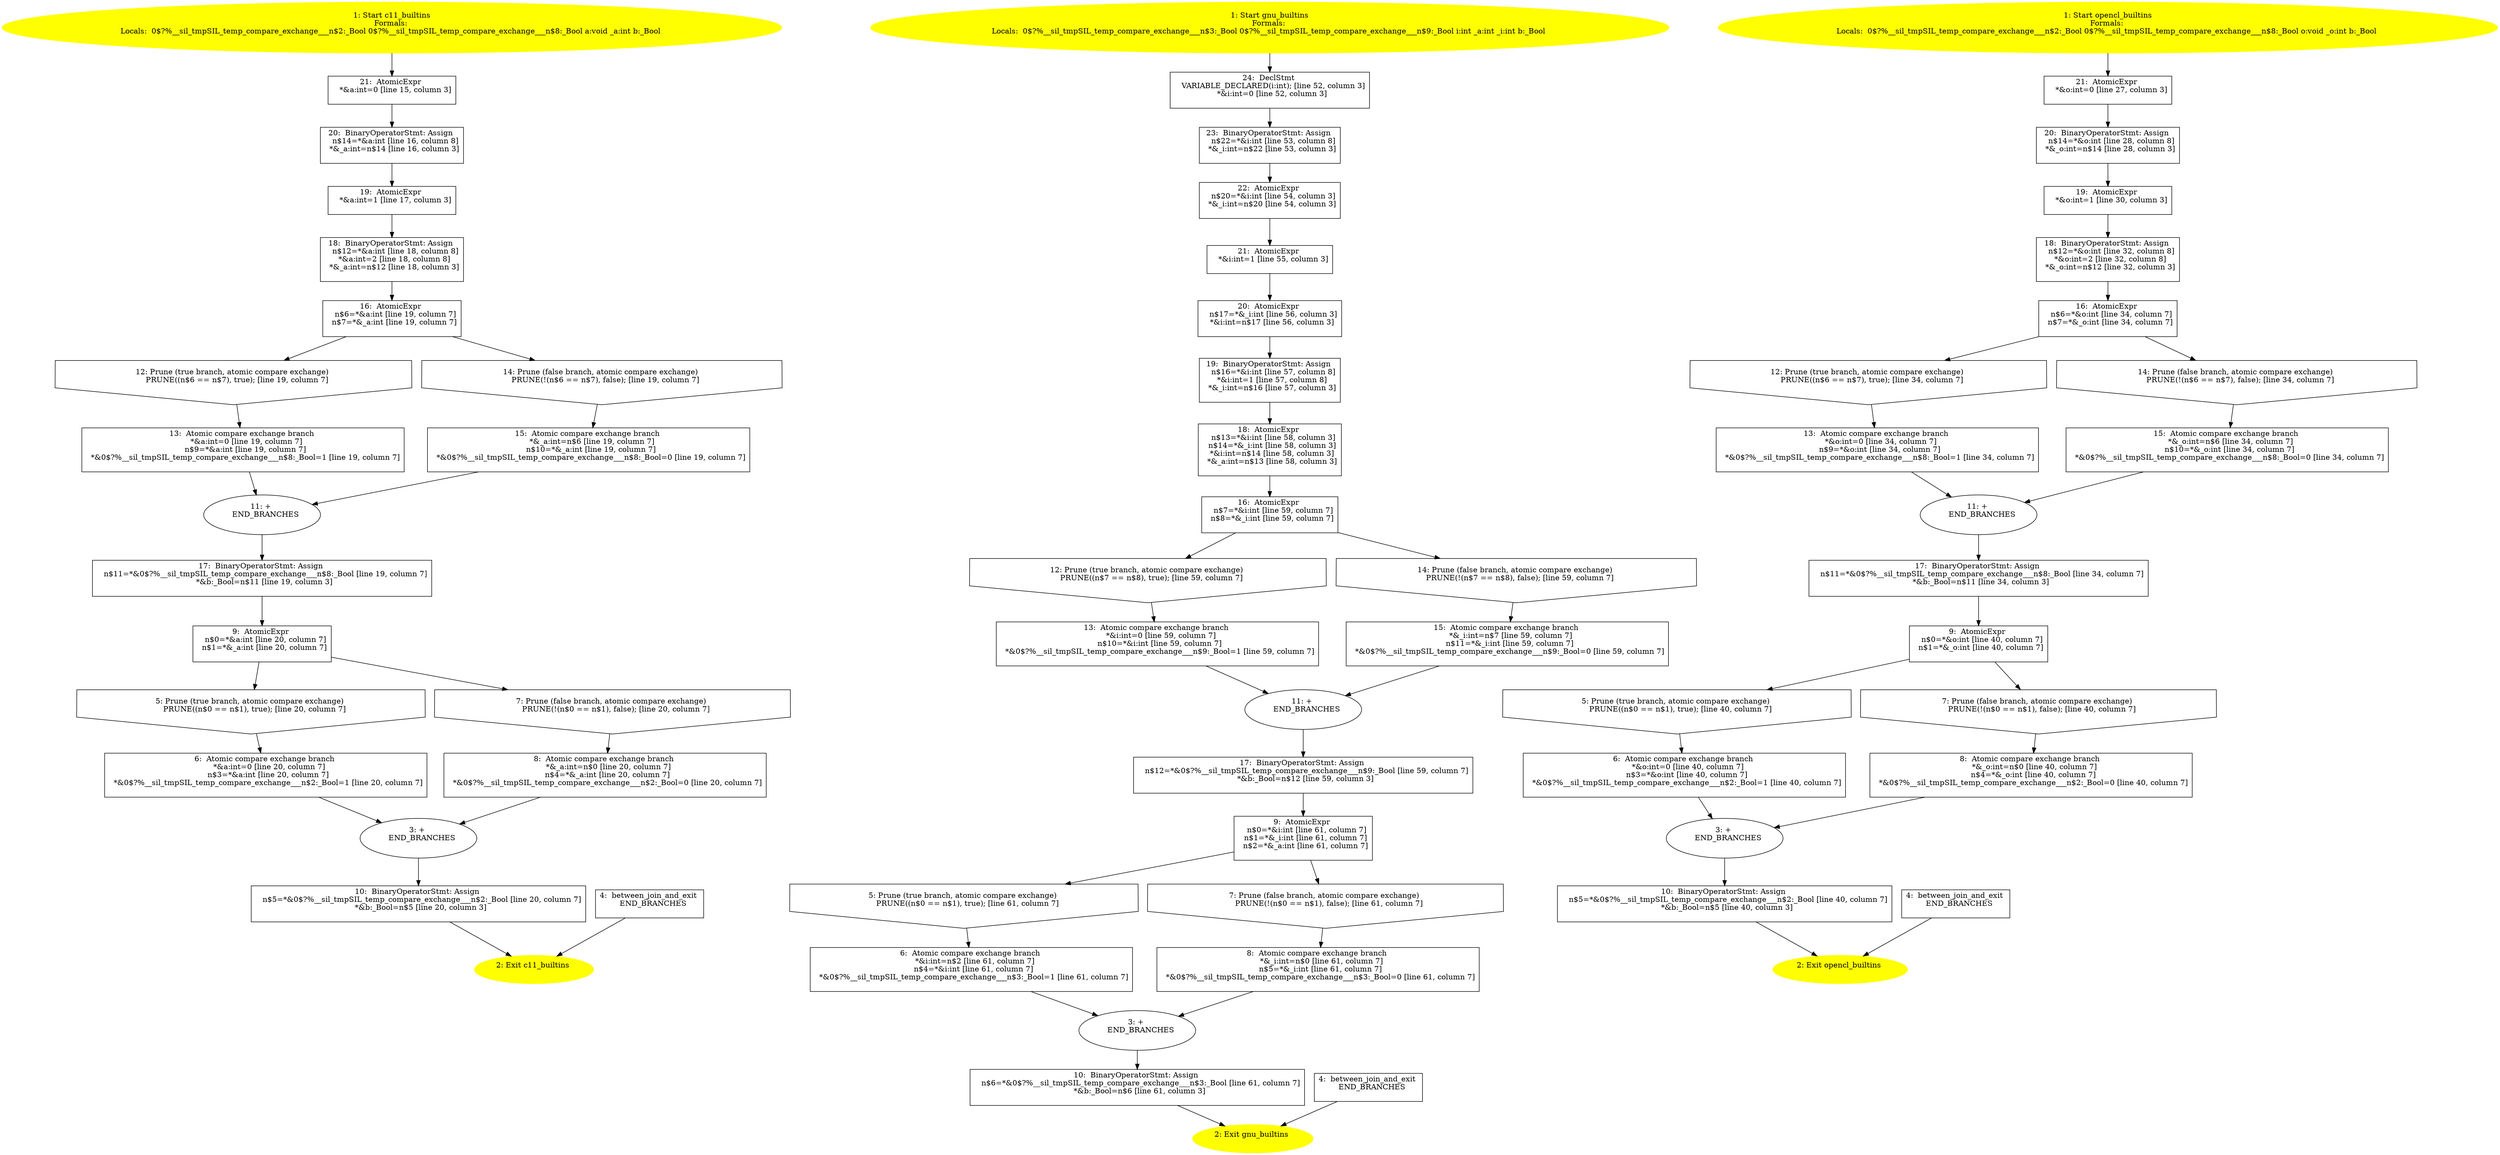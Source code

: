 /* @generated */
digraph cfg {
"c11_builtins.cde4bc28f3f67eac_1" [label="1: Start c11_builtins\nFormals: \nLocals:  0$?%__sil_tmpSIL_temp_compare_exchange___n$2:_Bool 0$?%__sil_tmpSIL_temp_compare_exchange___n$8:_Bool a:void _a:int b:_Bool \n  " color=yellow style=filled]
	

	 "c11_builtins.cde4bc28f3f67eac_1" -> "c11_builtins.cde4bc28f3f67eac_21" ;
"c11_builtins.cde4bc28f3f67eac_2" [label="2: Exit c11_builtins \n  " color=yellow style=filled]
	

"c11_builtins.cde4bc28f3f67eac_3" [label="3: + \n   END_BRANCHES\n " ]
	

	 "c11_builtins.cde4bc28f3f67eac_3" -> "c11_builtins.cde4bc28f3f67eac_10" ;
"c11_builtins.cde4bc28f3f67eac_4" [label="4:  between_join_and_exit \n   END_BRANCHES\n " shape="box"]
	

	 "c11_builtins.cde4bc28f3f67eac_4" -> "c11_builtins.cde4bc28f3f67eac_2" ;
"c11_builtins.cde4bc28f3f67eac_5" [label="5: Prune (true branch, atomic compare exchange) \n   PRUNE((n$0 == n$1), true); [line 20, column 7]\n " shape="invhouse"]
	

	 "c11_builtins.cde4bc28f3f67eac_5" -> "c11_builtins.cde4bc28f3f67eac_6" ;
"c11_builtins.cde4bc28f3f67eac_6" [label="6:  Atomic compare exchange branch \n   *&a:int=0 [line 20, column 7]\n  n$3=*&a:int [line 20, column 7]\n  *&0$?%__sil_tmpSIL_temp_compare_exchange___n$2:_Bool=1 [line 20, column 7]\n " shape="box"]
	

	 "c11_builtins.cde4bc28f3f67eac_6" -> "c11_builtins.cde4bc28f3f67eac_3" ;
"c11_builtins.cde4bc28f3f67eac_7" [label="7: Prune (false branch, atomic compare exchange) \n   PRUNE(!(n$0 == n$1), false); [line 20, column 7]\n " shape="invhouse"]
	

	 "c11_builtins.cde4bc28f3f67eac_7" -> "c11_builtins.cde4bc28f3f67eac_8" ;
"c11_builtins.cde4bc28f3f67eac_8" [label="8:  Atomic compare exchange branch \n   *&_a:int=n$0 [line 20, column 7]\n  n$4=*&_a:int [line 20, column 7]\n  *&0$?%__sil_tmpSIL_temp_compare_exchange___n$2:_Bool=0 [line 20, column 7]\n " shape="box"]
	

	 "c11_builtins.cde4bc28f3f67eac_8" -> "c11_builtins.cde4bc28f3f67eac_3" ;
"c11_builtins.cde4bc28f3f67eac_9" [label="9:  AtomicExpr \n   n$0=*&a:int [line 20, column 7]\n  n$1=*&_a:int [line 20, column 7]\n " shape="box"]
	

	 "c11_builtins.cde4bc28f3f67eac_9" -> "c11_builtins.cde4bc28f3f67eac_5" ;
	 "c11_builtins.cde4bc28f3f67eac_9" -> "c11_builtins.cde4bc28f3f67eac_7" ;
"c11_builtins.cde4bc28f3f67eac_10" [label="10:  BinaryOperatorStmt: Assign \n   n$5=*&0$?%__sil_tmpSIL_temp_compare_exchange___n$2:_Bool [line 20, column 7]\n  *&b:_Bool=n$5 [line 20, column 3]\n " shape="box"]
	

	 "c11_builtins.cde4bc28f3f67eac_10" -> "c11_builtins.cde4bc28f3f67eac_2" ;
"c11_builtins.cde4bc28f3f67eac_11" [label="11: + \n   END_BRANCHES\n " ]
	

	 "c11_builtins.cde4bc28f3f67eac_11" -> "c11_builtins.cde4bc28f3f67eac_17" ;
"c11_builtins.cde4bc28f3f67eac_12" [label="12: Prune (true branch, atomic compare exchange) \n   PRUNE((n$6 == n$7), true); [line 19, column 7]\n " shape="invhouse"]
	

	 "c11_builtins.cde4bc28f3f67eac_12" -> "c11_builtins.cde4bc28f3f67eac_13" ;
"c11_builtins.cde4bc28f3f67eac_13" [label="13:  Atomic compare exchange branch \n   *&a:int=0 [line 19, column 7]\n  n$9=*&a:int [line 19, column 7]\n  *&0$?%__sil_tmpSIL_temp_compare_exchange___n$8:_Bool=1 [line 19, column 7]\n " shape="box"]
	

	 "c11_builtins.cde4bc28f3f67eac_13" -> "c11_builtins.cde4bc28f3f67eac_11" ;
"c11_builtins.cde4bc28f3f67eac_14" [label="14: Prune (false branch, atomic compare exchange) \n   PRUNE(!(n$6 == n$7), false); [line 19, column 7]\n " shape="invhouse"]
	

	 "c11_builtins.cde4bc28f3f67eac_14" -> "c11_builtins.cde4bc28f3f67eac_15" ;
"c11_builtins.cde4bc28f3f67eac_15" [label="15:  Atomic compare exchange branch \n   *&_a:int=n$6 [line 19, column 7]\n  n$10=*&_a:int [line 19, column 7]\n  *&0$?%__sil_tmpSIL_temp_compare_exchange___n$8:_Bool=0 [line 19, column 7]\n " shape="box"]
	

	 "c11_builtins.cde4bc28f3f67eac_15" -> "c11_builtins.cde4bc28f3f67eac_11" ;
"c11_builtins.cde4bc28f3f67eac_16" [label="16:  AtomicExpr \n   n$6=*&a:int [line 19, column 7]\n  n$7=*&_a:int [line 19, column 7]\n " shape="box"]
	

	 "c11_builtins.cde4bc28f3f67eac_16" -> "c11_builtins.cde4bc28f3f67eac_12" ;
	 "c11_builtins.cde4bc28f3f67eac_16" -> "c11_builtins.cde4bc28f3f67eac_14" ;
"c11_builtins.cde4bc28f3f67eac_17" [label="17:  BinaryOperatorStmt: Assign \n   n$11=*&0$?%__sil_tmpSIL_temp_compare_exchange___n$8:_Bool [line 19, column 7]\n  *&b:_Bool=n$11 [line 19, column 3]\n " shape="box"]
	

	 "c11_builtins.cde4bc28f3f67eac_17" -> "c11_builtins.cde4bc28f3f67eac_9" ;
"c11_builtins.cde4bc28f3f67eac_18" [label="18:  BinaryOperatorStmt: Assign \n   n$12=*&a:int [line 18, column 8]\n  *&a:int=2 [line 18, column 8]\n  *&_a:int=n$12 [line 18, column 3]\n " shape="box"]
	

	 "c11_builtins.cde4bc28f3f67eac_18" -> "c11_builtins.cde4bc28f3f67eac_16" ;
"c11_builtins.cde4bc28f3f67eac_19" [label="19:  AtomicExpr \n   *&a:int=1 [line 17, column 3]\n " shape="box"]
	

	 "c11_builtins.cde4bc28f3f67eac_19" -> "c11_builtins.cde4bc28f3f67eac_18" ;
"c11_builtins.cde4bc28f3f67eac_20" [label="20:  BinaryOperatorStmt: Assign \n   n$14=*&a:int [line 16, column 8]\n  *&_a:int=n$14 [line 16, column 3]\n " shape="box"]
	

	 "c11_builtins.cde4bc28f3f67eac_20" -> "c11_builtins.cde4bc28f3f67eac_19" ;
"c11_builtins.cde4bc28f3f67eac_21" [label="21:  AtomicExpr \n   *&a:int=0 [line 15, column 3]\n " shape="box"]
	

	 "c11_builtins.cde4bc28f3f67eac_21" -> "c11_builtins.cde4bc28f3f67eac_20" ;
"gnu_builtins.c169a1fafd45300f_1" [label="1: Start gnu_builtins\nFormals: \nLocals:  0$?%__sil_tmpSIL_temp_compare_exchange___n$3:_Bool 0$?%__sil_tmpSIL_temp_compare_exchange___n$9:_Bool i:int _a:int _i:int b:_Bool \n  " color=yellow style=filled]
	

	 "gnu_builtins.c169a1fafd45300f_1" -> "gnu_builtins.c169a1fafd45300f_24" ;
"gnu_builtins.c169a1fafd45300f_2" [label="2: Exit gnu_builtins \n  " color=yellow style=filled]
	

"gnu_builtins.c169a1fafd45300f_3" [label="3: + \n   END_BRANCHES\n " ]
	

	 "gnu_builtins.c169a1fafd45300f_3" -> "gnu_builtins.c169a1fafd45300f_10" ;
"gnu_builtins.c169a1fafd45300f_4" [label="4:  between_join_and_exit \n   END_BRANCHES\n " shape="box"]
	

	 "gnu_builtins.c169a1fafd45300f_4" -> "gnu_builtins.c169a1fafd45300f_2" ;
"gnu_builtins.c169a1fafd45300f_5" [label="5: Prune (true branch, atomic compare exchange) \n   PRUNE((n$0 == n$1), true); [line 61, column 7]\n " shape="invhouse"]
	

	 "gnu_builtins.c169a1fafd45300f_5" -> "gnu_builtins.c169a1fafd45300f_6" ;
"gnu_builtins.c169a1fafd45300f_6" [label="6:  Atomic compare exchange branch \n   *&i:int=n$2 [line 61, column 7]\n  n$4=*&i:int [line 61, column 7]\n  *&0$?%__sil_tmpSIL_temp_compare_exchange___n$3:_Bool=1 [line 61, column 7]\n " shape="box"]
	

	 "gnu_builtins.c169a1fafd45300f_6" -> "gnu_builtins.c169a1fafd45300f_3" ;
"gnu_builtins.c169a1fafd45300f_7" [label="7: Prune (false branch, atomic compare exchange) \n   PRUNE(!(n$0 == n$1), false); [line 61, column 7]\n " shape="invhouse"]
	

	 "gnu_builtins.c169a1fafd45300f_7" -> "gnu_builtins.c169a1fafd45300f_8" ;
"gnu_builtins.c169a1fafd45300f_8" [label="8:  Atomic compare exchange branch \n   *&_i:int=n$0 [line 61, column 7]\n  n$5=*&_i:int [line 61, column 7]\n  *&0$?%__sil_tmpSIL_temp_compare_exchange___n$3:_Bool=0 [line 61, column 7]\n " shape="box"]
	

	 "gnu_builtins.c169a1fafd45300f_8" -> "gnu_builtins.c169a1fafd45300f_3" ;
"gnu_builtins.c169a1fafd45300f_9" [label="9:  AtomicExpr \n   n$0=*&i:int [line 61, column 7]\n  n$1=*&_i:int [line 61, column 7]\n  n$2=*&_a:int [line 61, column 7]\n " shape="box"]
	

	 "gnu_builtins.c169a1fafd45300f_9" -> "gnu_builtins.c169a1fafd45300f_5" ;
	 "gnu_builtins.c169a1fafd45300f_9" -> "gnu_builtins.c169a1fafd45300f_7" ;
"gnu_builtins.c169a1fafd45300f_10" [label="10:  BinaryOperatorStmt: Assign \n   n$6=*&0$?%__sil_tmpSIL_temp_compare_exchange___n$3:_Bool [line 61, column 7]\n  *&b:_Bool=n$6 [line 61, column 3]\n " shape="box"]
	

	 "gnu_builtins.c169a1fafd45300f_10" -> "gnu_builtins.c169a1fafd45300f_2" ;
"gnu_builtins.c169a1fafd45300f_11" [label="11: + \n   END_BRANCHES\n " ]
	

	 "gnu_builtins.c169a1fafd45300f_11" -> "gnu_builtins.c169a1fafd45300f_17" ;
"gnu_builtins.c169a1fafd45300f_12" [label="12: Prune (true branch, atomic compare exchange) \n   PRUNE((n$7 == n$8), true); [line 59, column 7]\n " shape="invhouse"]
	

	 "gnu_builtins.c169a1fafd45300f_12" -> "gnu_builtins.c169a1fafd45300f_13" ;
"gnu_builtins.c169a1fafd45300f_13" [label="13:  Atomic compare exchange branch \n   *&i:int=0 [line 59, column 7]\n  n$10=*&i:int [line 59, column 7]\n  *&0$?%__sil_tmpSIL_temp_compare_exchange___n$9:_Bool=1 [line 59, column 7]\n " shape="box"]
	

	 "gnu_builtins.c169a1fafd45300f_13" -> "gnu_builtins.c169a1fafd45300f_11" ;
"gnu_builtins.c169a1fafd45300f_14" [label="14: Prune (false branch, atomic compare exchange) \n   PRUNE(!(n$7 == n$8), false); [line 59, column 7]\n " shape="invhouse"]
	

	 "gnu_builtins.c169a1fafd45300f_14" -> "gnu_builtins.c169a1fafd45300f_15" ;
"gnu_builtins.c169a1fafd45300f_15" [label="15:  Atomic compare exchange branch \n   *&_i:int=n$7 [line 59, column 7]\n  n$11=*&_i:int [line 59, column 7]\n  *&0$?%__sil_tmpSIL_temp_compare_exchange___n$9:_Bool=0 [line 59, column 7]\n " shape="box"]
	

	 "gnu_builtins.c169a1fafd45300f_15" -> "gnu_builtins.c169a1fafd45300f_11" ;
"gnu_builtins.c169a1fafd45300f_16" [label="16:  AtomicExpr \n   n$7=*&i:int [line 59, column 7]\n  n$8=*&_i:int [line 59, column 7]\n " shape="box"]
	

	 "gnu_builtins.c169a1fafd45300f_16" -> "gnu_builtins.c169a1fafd45300f_12" ;
	 "gnu_builtins.c169a1fafd45300f_16" -> "gnu_builtins.c169a1fafd45300f_14" ;
"gnu_builtins.c169a1fafd45300f_17" [label="17:  BinaryOperatorStmt: Assign \n   n$12=*&0$?%__sil_tmpSIL_temp_compare_exchange___n$9:_Bool [line 59, column 7]\n  *&b:_Bool=n$12 [line 59, column 3]\n " shape="box"]
	

	 "gnu_builtins.c169a1fafd45300f_17" -> "gnu_builtins.c169a1fafd45300f_9" ;
"gnu_builtins.c169a1fafd45300f_18" [label="18:  AtomicExpr \n   n$13=*&i:int [line 58, column 3]\n  n$14=*&_i:int [line 58, column 3]\n  *&i:int=n$14 [line 58, column 3]\n  *&_a:int=n$13 [line 58, column 3]\n " shape="box"]
	

	 "gnu_builtins.c169a1fafd45300f_18" -> "gnu_builtins.c169a1fafd45300f_16" ;
"gnu_builtins.c169a1fafd45300f_19" [label="19:  BinaryOperatorStmt: Assign \n   n$16=*&i:int [line 57, column 8]\n  *&i:int=1 [line 57, column 8]\n  *&_i:int=n$16 [line 57, column 3]\n " shape="box"]
	

	 "gnu_builtins.c169a1fafd45300f_19" -> "gnu_builtins.c169a1fafd45300f_18" ;
"gnu_builtins.c169a1fafd45300f_20" [label="20:  AtomicExpr \n   n$17=*&_i:int [line 56, column 3]\n  *&i:int=n$17 [line 56, column 3]\n " shape="box"]
	

	 "gnu_builtins.c169a1fafd45300f_20" -> "gnu_builtins.c169a1fafd45300f_19" ;
"gnu_builtins.c169a1fafd45300f_21" [label="21:  AtomicExpr \n   *&i:int=1 [line 55, column 3]\n " shape="box"]
	

	 "gnu_builtins.c169a1fafd45300f_21" -> "gnu_builtins.c169a1fafd45300f_20" ;
"gnu_builtins.c169a1fafd45300f_22" [label="22:  AtomicExpr \n   n$20=*&i:int [line 54, column 3]\n  *&_i:int=n$20 [line 54, column 3]\n " shape="box"]
	

	 "gnu_builtins.c169a1fafd45300f_22" -> "gnu_builtins.c169a1fafd45300f_21" ;
"gnu_builtins.c169a1fafd45300f_23" [label="23:  BinaryOperatorStmt: Assign \n   n$22=*&i:int [line 53, column 8]\n  *&_i:int=n$22 [line 53, column 3]\n " shape="box"]
	

	 "gnu_builtins.c169a1fafd45300f_23" -> "gnu_builtins.c169a1fafd45300f_22" ;
"gnu_builtins.c169a1fafd45300f_24" [label="24:  DeclStmt \n   VARIABLE_DECLARED(i:int); [line 52, column 3]\n  *&i:int=0 [line 52, column 3]\n " shape="box"]
	

	 "gnu_builtins.c169a1fafd45300f_24" -> "gnu_builtins.c169a1fafd45300f_23" ;
"opencl_builtins.9b1efc71247f6a0d_1" [label="1: Start opencl_builtins\nFormals: \nLocals:  0$?%__sil_tmpSIL_temp_compare_exchange___n$2:_Bool 0$?%__sil_tmpSIL_temp_compare_exchange___n$8:_Bool o:void _o:int b:_Bool \n  " color=yellow style=filled]
	

	 "opencl_builtins.9b1efc71247f6a0d_1" -> "opencl_builtins.9b1efc71247f6a0d_21" ;
"opencl_builtins.9b1efc71247f6a0d_2" [label="2: Exit opencl_builtins \n  " color=yellow style=filled]
	

"opencl_builtins.9b1efc71247f6a0d_3" [label="3: + \n   END_BRANCHES\n " ]
	

	 "opencl_builtins.9b1efc71247f6a0d_3" -> "opencl_builtins.9b1efc71247f6a0d_10" ;
"opencl_builtins.9b1efc71247f6a0d_4" [label="4:  between_join_and_exit \n   END_BRANCHES\n " shape="box"]
	

	 "opencl_builtins.9b1efc71247f6a0d_4" -> "opencl_builtins.9b1efc71247f6a0d_2" ;
"opencl_builtins.9b1efc71247f6a0d_5" [label="5: Prune (true branch, atomic compare exchange) \n   PRUNE((n$0 == n$1), true); [line 40, column 7]\n " shape="invhouse"]
	

	 "opencl_builtins.9b1efc71247f6a0d_5" -> "opencl_builtins.9b1efc71247f6a0d_6" ;
"opencl_builtins.9b1efc71247f6a0d_6" [label="6:  Atomic compare exchange branch \n   *&o:int=0 [line 40, column 7]\n  n$3=*&o:int [line 40, column 7]\n  *&0$?%__sil_tmpSIL_temp_compare_exchange___n$2:_Bool=1 [line 40, column 7]\n " shape="box"]
	

	 "opencl_builtins.9b1efc71247f6a0d_6" -> "opencl_builtins.9b1efc71247f6a0d_3" ;
"opencl_builtins.9b1efc71247f6a0d_7" [label="7: Prune (false branch, atomic compare exchange) \n   PRUNE(!(n$0 == n$1), false); [line 40, column 7]\n " shape="invhouse"]
	

	 "opencl_builtins.9b1efc71247f6a0d_7" -> "opencl_builtins.9b1efc71247f6a0d_8" ;
"opencl_builtins.9b1efc71247f6a0d_8" [label="8:  Atomic compare exchange branch \n   *&_o:int=n$0 [line 40, column 7]\n  n$4=*&_o:int [line 40, column 7]\n  *&0$?%__sil_tmpSIL_temp_compare_exchange___n$2:_Bool=0 [line 40, column 7]\n " shape="box"]
	

	 "opencl_builtins.9b1efc71247f6a0d_8" -> "opencl_builtins.9b1efc71247f6a0d_3" ;
"opencl_builtins.9b1efc71247f6a0d_9" [label="9:  AtomicExpr \n   n$0=*&o:int [line 40, column 7]\n  n$1=*&_o:int [line 40, column 7]\n " shape="box"]
	

	 "opencl_builtins.9b1efc71247f6a0d_9" -> "opencl_builtins.9b1efc71247f6a0d_5" ;
	 "opencl_builtins.9b1efc71247f6a0d_9" -> "opencl_builtins.9b1efc71247f6a0d_7" ;
"opencl_builtins.9b1efc71247f6a0d_10" [label="10:  BinaryOperatorStmt: Assign \n   n$5=*&0$?%__sil_tmpSIL_temp_compare_exchange___n$2:_Bool [line 40, column 7]\n  *&b:_Bool=n$5 [line 40, column 3]\n " shape="box"]
	

	 "opencl_builtins.9b1efc71247f6a0d_10" -> "opencl_builtins.9b1efc71247f6a0d_2" ;
"opencl_builtins.9b1efc71247f6a0d_11" [label="11: + \n   END_BRANCHES\n " ]
	

	 "opencl_builtins.9b1efc71247f6a0d_11" -> "opencl_builtins.9b1efc71247f6a0d_17" ;
"opencl_builtins.9b1efc71247f6a0d_12" [label="12: Prune (true branch, atomic compare exchange) \n   PRUNE((n$6 == n$7), true); [line 34, column 7]\n " shape="invhouse"]
	

	 "opencl_builtins.9b1efc71247f6a0d_12" -> "opencl_builtins.9b1efc71247f6a0d_13" ;
"opencl_builtins.9b1efc71247f6a0d_13" [label="13:  Atomic compare exchange branch \n   *&o:int=0 [line 34, column 7]\n  n$9=*&o:int [line 34, column 7]\n  *&0$?%__sil_tmpSIL_temp_compare_exchange___n$8:_Bool=1 [line 34, column 7]\n " shape="box"]
	

	 "opencl_builtins.9b1efc71247f6a0d_13" -> "opencl_builtins.9b1efc71247f6a0d_11" ;
"opencl_builtins.9b1efc71247f6a0d_14" [label="14: Prune (false branch, atomic compare exchange) \n   PRUNE(!(n$6 == n$7), false); [line 34, column 7]\n " shape="invhouse"]
	

	 "opencl_builtins.9b1efc71247f6a0d_14" -> "opencl_builtins.9b1efc71247f6a0d_15" ;
"opencl_builtins.9b1efc71247f6a0d_15" [label="15:  Atomic compare exchange branch \n   *&_o:int=n$6 [line 34, column 7]\n  n$10=*&_o:int [line 34, column 7]\n  *&0$?%__sil_tmpSIL_temp_compare_exchange___n$8:_Bool=0 [line 34, column 7]\n " shape="box"]
	

	 "opencl_builtins.9b1efc71247f6a0d_15" -> "opencl_builtins.9b1efc71247f6a0d_11" ;
"opencl_builtins.9b1efc71247f6a0d_16" [label="16:  AtomicExpr \n   n$6=*&o:int [line 34, column 7]\n  n$7=*&_o:int [line 34, column 7]\n " shape="box"]
	

	 "opencl_builtins.9b1efc71247f6a0d_16" -> "opencl_builtins.9b1efc71247f6a0d_12" ;
	 "opencl_builtins.9b1efc71247f6a0d_16" -> "opencl_builtins.9b1efc71247f6a0d_14" ;
"opencl_builtins.9b1efc71247f6a0d_17" [label="17:  BinaryOperatorStmt: Assign \n   n$11=*&0$?%__sil_tmpSIL_temp_compare_exchange___n$8:_Bool [line 34, column 7]\n  *&b:_Bool=n$11 [line 34, column 3]\n " shape="box"]
	

	 "opencl_builtins.9b1efc71247f6a0d_17" -> "opencl_builtins.9b1efc71247f6a0d_9" ;
"opencl_builtins.9b1efc71247f6a0d_18" [label="18:  BinaryOperatorStmt: Assign \n   n$12=*&o:int [line 32, column 8]\n  *&o:int=2 [line 32, column 8]\n  *&_o:int=n$12 [line 32, column 3]\n " shape="box"]
	

	 "opencl_builtins.9b1efc71247f6a0d_18" -> "opencl_builtins.9b1efc71247f6a0d_16" ;
"opencl_builtins.9b1efc71247f6a0d_19" [label="19:  AtomicExpr \n   *&o:int=1 [line 30, column 3]\n " shape="box"]
	

	 "opencl_builtins.9b1efc71247f6a0d_19" -> "opencl_builtins.9b1efc71247f6a0d_18" ;
"opencl_builtins.9b1efc71247f6a0d_20" [label="20:  BinaryOperatorStmt: Assign \n   n$14=*&o:int [line 28, column 8]\n  *&_o:int=n$14 [line 28, column 3]\n " shape="box"]
	

	 "opencl_builtins.9b1efc71247f6a0d_20" -> "opencl_builtins.9b1efc71247f6a0d_19" ;
"opencl_builtins.9b1efc71247f6a0d_21" [label="21:  AtomicExpr \n   *&o:int=0 [line 27, column 3]\n " shape="box"]
	

	 "opencl_builtins.9b1efc71247f6a0d_21" -> "opencl_builtins.9b1efc71247f6a0d_20" ;
}
